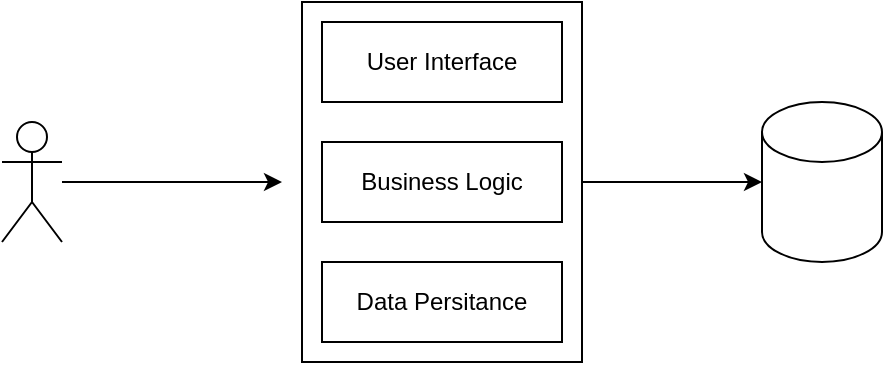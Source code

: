 <mxfile version="22.1.5" type="device" pages="2">
  <diagram name="monolith" id="bKsECs9rlAw-vW2sO-0l">
    <mxGraphModel dx="1434" dy="761" grid="1" gridSize="10" guides="1" tooltips="1" connect="1" arrows="1" fold="1" page="0" pageScale="1" pageWidth="827" pageHeight="1169" math="0" shadow="0">
      <root>
        <mxCell id="0" />
        <mxCell id="1" parent="0" />
        <mxCell id="cz-D6sSvUmYTQrEX-bfW-1" value="User Interface" style="rounded=0;whiteSpace=wrap;html=1;" vertex="1" parent="1">
          <mxGeometry x="360" y="360" width="120" height="40" as="geometry" />
        </mxCell>
        <mxCell id="cz-D6sSvUmYTQrEX-bfW-2" value="Business Logic" style="rounded=0;whiteSpace=wrap;html=1;" vertex="1" parent="1">
          <mxGeometry x="360" y="420" width="120" height="40" as="geometry" />
        </mxCell>
        <mxCell id="cz-D6sSvUmYTQrEX-bfW-3" value="Data Persitance" style="rounded=0;whiteSpace=wrap;html=1;" vertex="1" parent="1">
          <mxGeometry x="360" y="480" width="120" height="40" as="geometry" />
        </mxCell>
        <mxCell id="cz-D6sSvUmYTQrEX-bfW-4" value="" style="rounded=0;whiteSpace=wrap;html=1;fillColor=none;" vertex="1" parent="1">
          <mxGeometry x="350" y="350" width="140" height="180" as="geometry" />
        </mxCell>
        <mxCell id="cz-D6sSvUmYTQrEX-bfW-6" style="edgeStyle=orthogonalEdgeStyle;rounded=0;orthogonalLoop=1;jettySize=auto;html=1;" edge="1" parent="1" source="cz-D6sSvUmYTQrEX-bfW-5">
          <mxGeometry relative="1" as="geometry">
            <mxPoint x="340" y="440" as="targetPoint" />
          </mxGeometry>
        </mxCell>
        <mxCell id="cz-D6sSvUmYTQrEX-bfW-5" value="" style="shape=umlActor;verticalLabelPosition=bottom;verticalAlign=top;html=1;outlineConnect=0;" vertex="1" parent="1">
          <mxGeometry x="200" y="410" width="30" height="60" as="geometry" />
        </mxCell>
        <mxCell id="cz-D6sSvUmYTQrEX-bfW-7" value="" style="shape=cylinder3;whiteSpace=wrap;html=1;boundedLbl=1;backgroundOutline=1;size=15;" vertex="1" parent="1">
          <mxGeometry x="580" y="400" width="60" height="80" as="geometry" />
        </mxCell>
        <mxCell id="cz-D6sSvUmYTQrEX-bfW-8" style="edgeStyle=orthogonalEdgeStyle;rounded=0;orthogonalLoop=1;jettySize=auto;html=1;entryX=0;entryY=0.5;entryDx=0;entryDy=0;entryPerimeter=0;" edge="1" parent="1" source="cz-D6sSvUmYTQrEX-bfW-4" target="cz-D6sSvUmYTQrEX-bfW-7">
          <mxGeometry relative="1" as="geometry" />
        </mxCell>
      </root>
    </mxGraphModel>
  </diagram>
  <diagram id="arKxpLU4moawguttAtQ5" name="microservices">
    <mxGraphModel dx="1434" dy="761" grid="1" gridSize="10" guides="1" tooltips="1" connect="1" arrows="1" fold="1" page="0" pageScale="1" pageWidth="827" pageHeight="1169" math="0" shadow="0">
      <root>
        <mxCell id="0" />
        <mxCell id="1" parent="0" />
        <mxCell id="Th2-HjO0KGEPWK7-Ac8k-10" style="edgeStyle=orthogonalEdgeStyle;rounded=0;orthogonalLoop=1;jettySize=auto;html=1;" edge="1" parent="1" source="Th2-HjO0KGEPWK7-Ac8k-1" target="Th2-HjO0KGEPWK7-Ac8k-2">
          <mxGeometry relative="1" as="geometry" />
        </mxCell>
        <mxCell id="Th2-HjO0KGEPWK7-Ac8k-1" value="" style="shape=umlActor;verticalLabelPosition=bottom;verticalAlign=top;html=1;outlineConnect=0;" vertex="1" parent="1">
          <mxGeometry x="199" y="150" width="30" height="60" as="geometry" />
        </mxCell>
        <mxCell id="Th2-HjO0KGEPWK7-Ac8k-4" style="edgeStyle=orthogonalEdgeStyle;rounded=0;orthogonalLoop=1;jettySize=auto;html=1;exitX=1;exitY=0.5;exitDx=0;exitDy=0;entryX=0;entryY=0.5;entryDx=0;entryDy=0;" edge="1" parent="1" source="Th2-HjO0KGEPWK7-Ac8k-2" target="Th2-HjO0KGEPWK7-Ac8k-3">
          <mxGeometry relative="1" as="geometry" />
        </mxCell>
        <mxCell id="Th2-HjO0KGEPWK7-Ac8k-6" style="edgeStyle=orthogonalEdgeStyle;rounded=0;orthogonalLoop=1;jettySize=auto;html=1;exitX=1;exitY=0.5;exitDx=0;exitDy=0;" edge="1" parent="1" source="Th2-HjO0KGEPWK7-Ac8k-2" target="Th2-HjO0KGEPWK7-Ac8k-5">
          <mxGeometry relative="1" as="geometry" />
        </mxCell>
        <mxCell id="Th2-HjO0KGEPWK7-Ac8k-9" style="edgeStyle=orthogonalEdgeStyle;rounded=0;orthogonalLoop=1;jettySize=auto;html=1;exitX=1;exitY=0.5;exitDx=0;exitDy=0;entryX=0;entryY=0.5;entryDx=0;entryDy=0;" edge="1" parent="1" source="Th2-HjO0KGEPWK7-Ac8k-2" target="Th2-HjO0KGEPWK7-Ac8k-8">
          <mxGeometry relative="1" as="geometry" />
        </mxCell>
        <mxCell id="Th2-HjO0KGEPWK7-Ac8k-2" value="User Interface" style="rounded=0;whiteSpace=wrap;html=1;" vertex="1" parent="1">
          <mxGeometry x="360" y="160" width="120" height="40" as="geometry" />
        </mxCell>
        <mxCell id="Th2-HjO0KGEPWK7-Ac8k-7" value="" style="edgeStyle=orthogonalEdgeStyle;rounded=0;orthogonalLoop=1;jettySize=auto;html=1;" edge="1" parent="1" source="Th2-HjO0KGEPWK7-Ac8k-3" target="Th2-HjO0KGEPWK7-Ac8k-5">
          <mxGeometry relative="1" as="geometry" />
        </mxCell>
        <mxCell id="Th2-HjO0KGEPWK7-Ac8k-16" value="" style="edgeStyle=orthogonalEdgeStyle;rounded=0;orthogonalLoop=1;jettySize=auto;html=1;" edge="1" parent="1" source="Th2-HjO0KGEPWK7-Ac8k-3" target="Th2-HjO0KGEPWK7-Ac8k-11">
          <mxGeometry relative="1" as="geometry" />
        </mxCell>
        <mxCell id="Th2-HjO0KGEPWK7-Ac8k-3" value="Business Logic" style="rounded=0;whiteSpace=wrap;html=1;" vertex="1" parent="1">
          <mxGeometry x="560" y="40" width="120" height="40" as="geometry" />
        </mxCell>
        <mxCell id="Th2-HjO0KGEPWK7-Ac8k-15" value="" style="edgeStyle=orthogonalEdgeStyle;rounded=0;orthogonalLoop=1;jettySize=auto;html=1;" edge="1" parent="1" source="Th2-HjO0KGEPWK7-Ac8k-5" target="Th2-HjO0KGEPWK7-Ac8k-12">
          <mxGeometry relative="1" as="geometry" />
        </mxCell>
        <mxCell id="Th2-HjO0KGEPWK7-Ac8k-5" value="Business Logic" style="rounded=0;whiteSpace=wrap;html=1;" vertex="1" parent="1">
          <mxGeometry x="560" y="160" width="120" height="40" as="geometry" />
        </mxCell>
        <mxCell id="Th2-HjO0KGEPWK7-Ac8k-14" value="" style="edgeStyle=orthogonalEdgeStyle;rounded=0;orthogonalLoop=1;jettySize=auto;html=1;" edge="1" parent="1" source="Th2-HjO0KGEPWK7-Ac8k-8" target="Th2-HjO0KGEPWK7-Ac8k-13">
          <mxGeometry relative="1" as="geometry" />
        </mxCell>
        <mxCell id="Th2-HjO0KGEPWK7-Ac8k-8" value="Business Logic" style="rounded=0;whiteSpace=wrap;html=1;" vertex="1" parent="1">
          <mxGeometry x="560" y="280" width="120" height="40" as="geometry" />
        </mxCell>
        <mxCell id="Th2-HjO0KGEPWK7-Ac8k-11" value="" style="shape=cylinder3;whiteSpace=wrap;html=1;boundedLbl=1;backgroundOutline=1;size=15;" vertex="1" parent="1">
          <mxGeometry x="740" y="20" width="60" height="80" as="geometry" />
        </mxCell>
        <mxCell id="Th2-HjO0KGEPWK7-Ac8k-12" value="" style="shape=cylinder3;whiteSpace=wrap;html=1;boundedLbl=1;backgroundOutline=1;size=15;" vertex="1" parent="1">
          <mxGeometry x="740" y="140" width="60" height="80" as="geometry" />
        </mxCell>
        <mxCell id="Th2-HjO0KGEPWK7-Ac8k-13" value="" style="shape=cylinder3;whiteSpace=wrap;html=1;boundedLbl=1;backgroundOutline=1;size=15;" vertex="1" parent="1">
          <mxGeometry x="740" y="260" width="60" height="80" as="geometry" />
        </mxCell>
      </root>
    </mxGraphModel>
  </diagram>
</mxfile>
